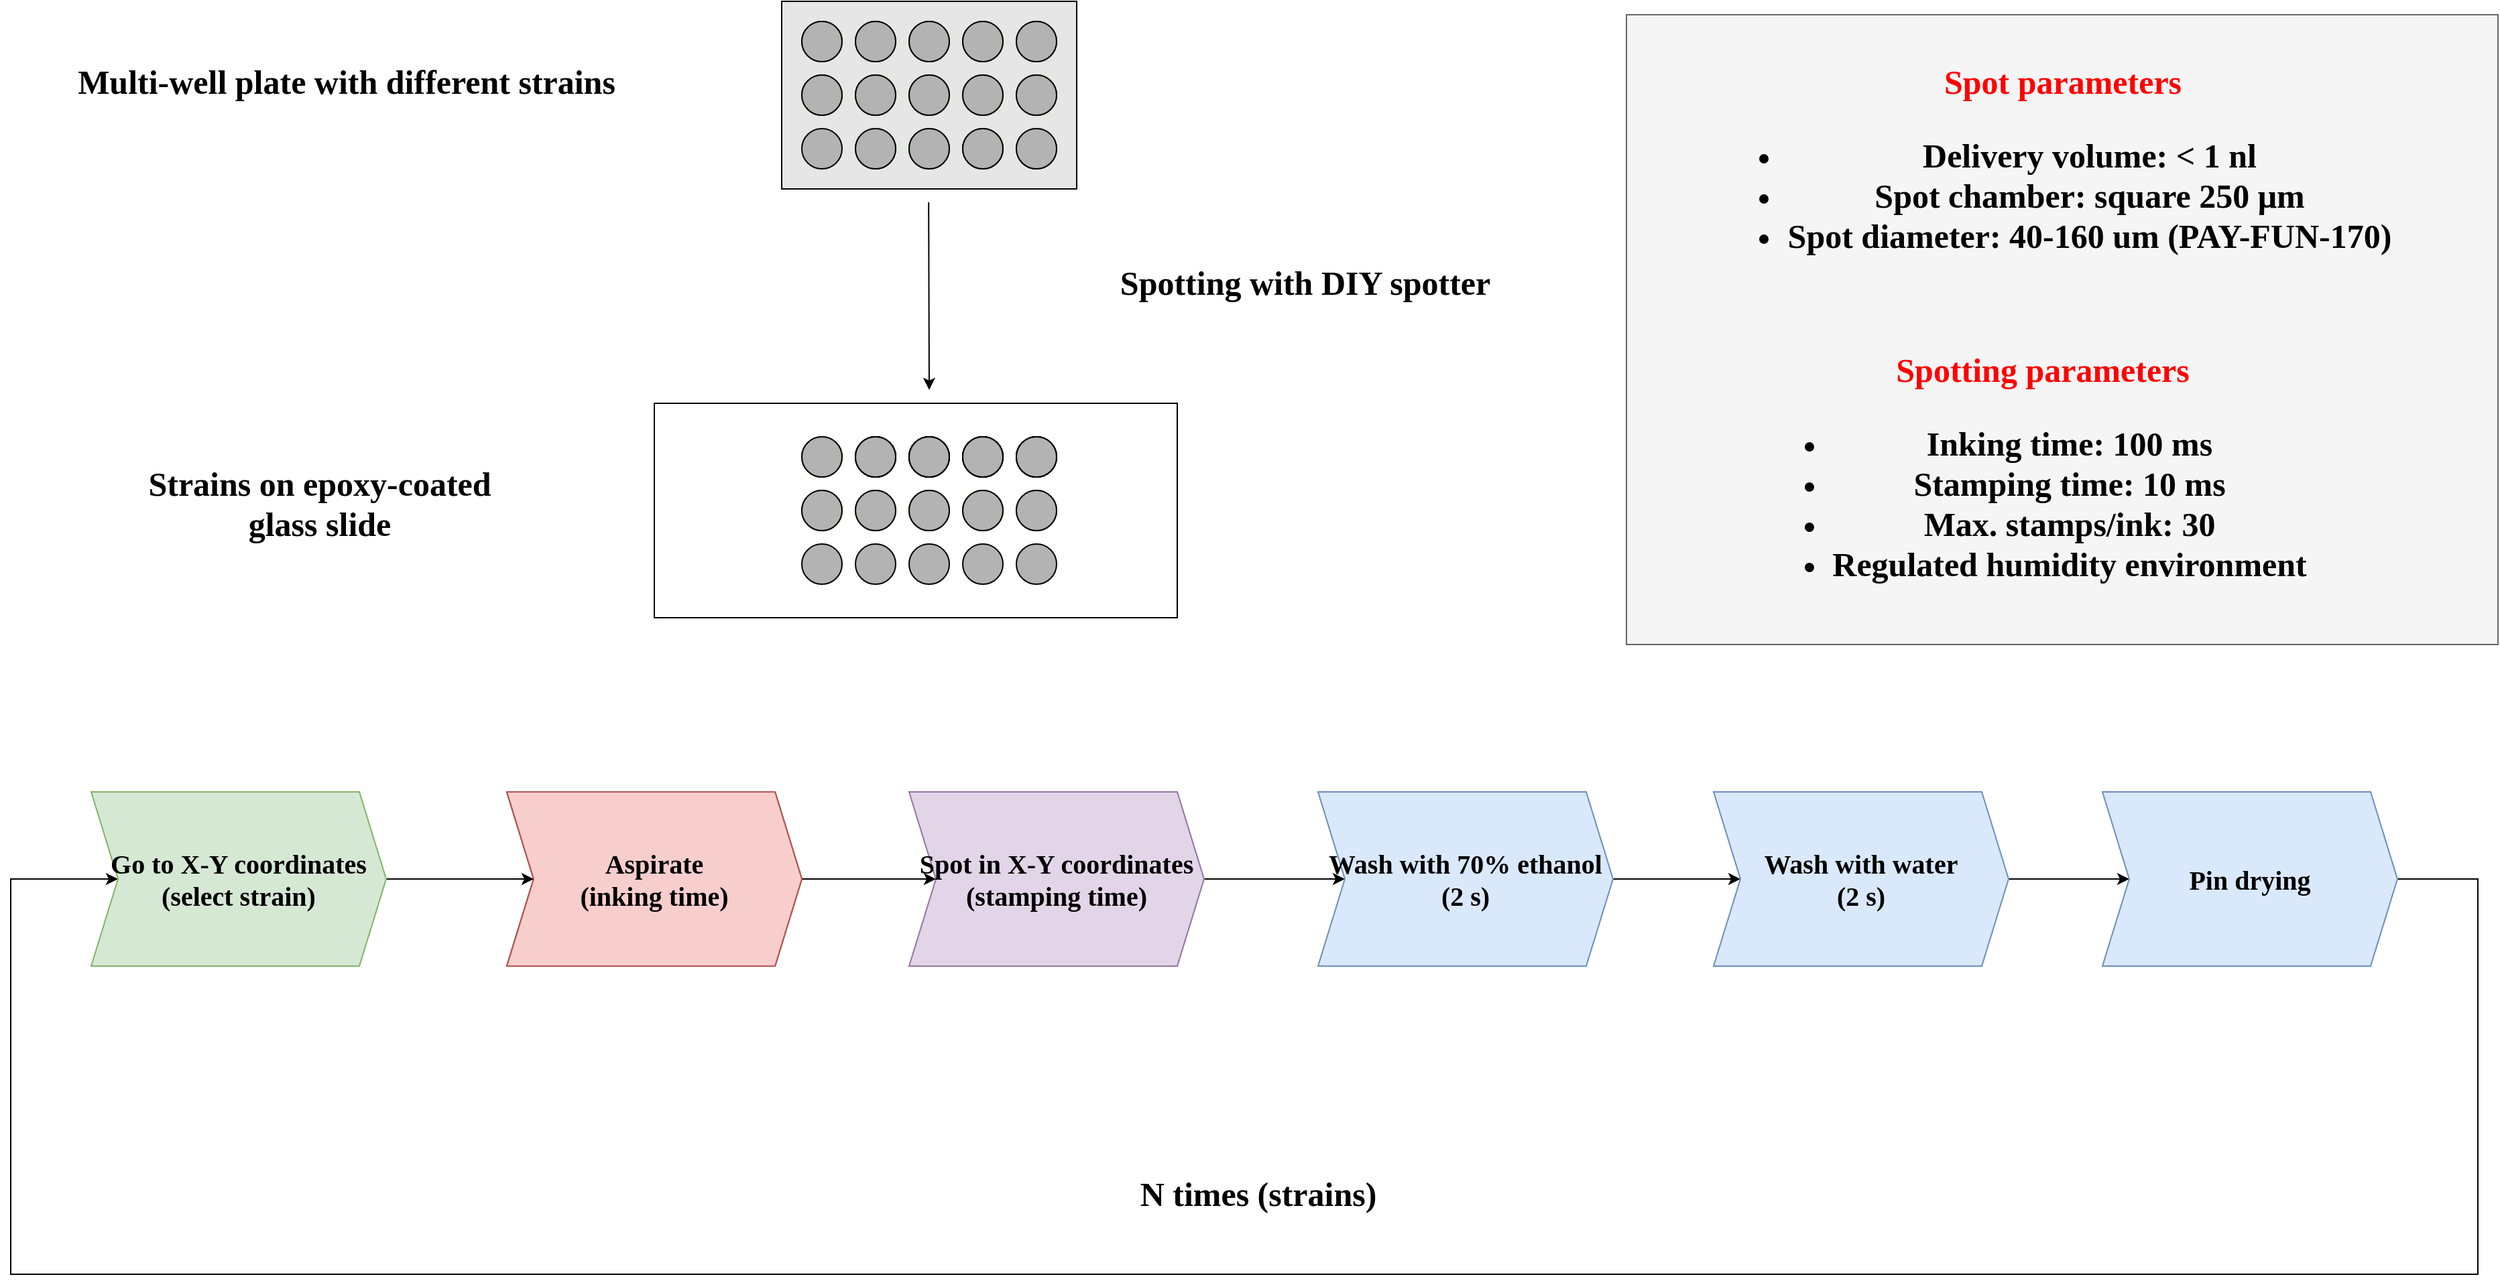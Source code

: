 <mxfile version="13.8.8" type="gitlab"><diagram id="Ak9SwQoeQbwET0n0POH2" name="Page-1"><mxGraphModel dx="2808" dy="2380" grid="1" gridSize="10" guides="1" tooltips="1" connect="1" arrows="1" fold="1" page="1" pageScale="1" pageWidth="1654" pageHeight="1169" math="0" shadow="0"><root><mxCell id="0"/><mxCell id="1" parent="0"/><mxCell id="CP1GviybzgZUCB9QPQ0M-110" value="" style="rounded=0;whiteSpace=wrap;html=1;fillColor=#f5f5f5;strokeColor=#666666;fontColor=#333333;" vertex="1" parent="1"><mxGeometry x="1835" y="720" width="650" height="470" as="geometry"/></mxCell><mxCell id="CP1GviybzgZUCB9QPQ0M-1" value="" style="rounded=0;whiteSpace=wrap;html=1;strokeColor=#000000;fillColor=#FFFFFF;fontFamily=Georgia;fontSize=25;" vertex="1" parent="1"><mxGeometry x="1110" y="1010" width="390" height="160" as="geometry"/></mxCell><mxCell id="CP1GviybzgZUCB9QPQ0M-2" value="" style="rounded=0;whiteSpace=wrap;html=1;fillColor=#E6E6E6;fontFamily=Georgia;fontSize=25;" vertex="1" parent="1"><mxGeometry x="1205" y="710" width="220" height="140" as="geometry"/></mxCell><mxCell id="CP1GviybzgZUCB9QPQ0M-3" value="" style="ellipse;whiteSpace=wrap;html=1;aspect=fixed;strokeColor=#2D7600;fontColor=#ffffff;fillColor=#60A917;fontFamily=Georgia;fontSize=25;" vertex="1" parent="1"><mxGeometry x="1220" y="725" width="30" height="30" as="geometry"/></mxCell><mxCell id="CP1GviybzgZUCB9QPQ0M-4" value="" style="ellipse;whiteSpace=wrap;html=1;aspect=fixed;fontColor=#ffffff;fillColor=#B3B3B3;fontFamily=Georgia;fontSize=25;" vertex="1" parent="1"><mxGeometry x="1220" y="805" width="30" height="30" as="geometry"/></mxCell><mxCell id="CP1GviybzgZUCB9QPQ0M-5" value="" style="ellipse;whiteSpace=wrap;html=1;aspect=fixed;strokeColor=#2D7600;fontColor=#ffffff;fillColor=#549414;fontFamily=Georgia;fontSize=25;" vertex="1" parent="1"><mxGeometry x="1220" y="765" width="30" height="30" as="geometry"/></mxCell><mxCell id="CP1GviybzgZUCB9QPQ0M-6" value="" style="ellipse;whiteSpace=wrap;html=1;aspect=fixed;strokeColor=#2D7600;fontColor=#ffffff;fillColor=#274509;fontFamily=Georgia;fontSize=25;" vertex="1" parent="1"><mxGeometry x="1260" y="725" width="30" height="30" as="geometry"/></mxCell><mxCell id="CP1GviybzgZUCB9QPQ0M-7" value="" style="ellipse;whiteSpace=wrap;html=1;aspect=fixed;fillColor=#60a917;strokeColor=#2D7600;fontColor=#ffffff;fontFamily=Georgia;fontSize=25;" vertex="1" parent="1"><mxGeometry x="1260" y="765" width="30" height="30" as="geometry"/></mxCell><mxCell id="CP1GviybzgZUCB9QPQ0M-8" value="" style="ellipse;whiteSpace=wrap;html=1;aspect=fixed;fillColor=#60a917;strokeColor=#2D7600;fontColor=#ffffff;fontFamily=Georgia;fontSize=25;" vertex="1" parent="1"><mxGeometry x="1300" y="725" width="30" height="30" as="geometry"/></mxCell><mxCell id="CP1GviybzgZUCB9QPQ0M-9" value="" style="ellipse;whiteSpace=wrap;html=1;aspect=fixed;strokeColor=#2D7600;fontColor=#ffffff;fillColor=#76CF1C;fontFamily=Georgia;fontSize=25;" vertex="1" parent="1"><mxGeometry x="1300" y="765" width="30" height="30" as="geometry"/></mxCell><mxCell id="CP1GviybzgZUCB9QPQ0M-10" value="" style="ellipse;whiteSpace=wrap;html=1;aspect=fixed;strokeColor=#2D7600;fontColor=#ffffff;fillColor=#81E31F;fontFamily=Georgia;fontSize=25;" vertex="1" parent="1"><mxGeometry x="1380" y="725" width="30" height="30" as="geometry"/></mxCell><mxCell id="CP1GviybzgZUCB9QPQ0M-11" value="" style="ellipse;whiteSpace=wrap;html=1;aspect=fixed;strokeColor=#2D7600;fontColor=#ffffff;fillColor=#1C3807;fontFamily=Georgia;fontSize=25;" vertex="1" parent="1"><mxGeometry x="1340" y="765" width="30" height="30" as="geometry"/></mxCell><mxCell id="CP1GviybzgZUCB9QPQ0M-12" value="" style="ellipse;whiteSpace=wrap;html=1;aspect=fixed;strokeColor=#2D7600;fontColor=#ffffff;fillColor=#3B690E;fontFamily=Georgia;fontSize=25;" vertex="1" parent="1"><mxGeometry x="1260" y="805" width="30" height="30" as="geometry"/></mxCell><mxCell id="CP1GviybzgZUCB9QPQ0M-13" value="" style="ellipse;whiteSpace=wrap;html=1;aspect=fixed;strokeColor=#2D7600;fontColor=#ffffff;fillColor=#60A818;fontFamily=Georgia;fontSize=25;" vertex="1" parent="1"><mxGeometry x="1300" y="805" width="30" height="30" as="geometry"/></mxCell><mxCell id="CP1GviybzgZUCB9QPQ0M-14" value="" style="ellipse;whiteSpace=wrap;html=1;aspect=fixed;fillColor=#60a917;strokeColor=#2D7600;fontColor=#ffffff;fontFamily=Georgia;fontSize=25;" vertex="1" parent="1"><mxGeometry x="1340" y="805" width="30" height="30" as="geometry"/></mxCell><mxCell id="CP1GviybzgZUCB9QPQ0M-15" value="" style="ellipse;whiteSpace=wrap;html=1;aspect=fixed;strokeColor=#2D7600;fontColor=#ffffff;fillColor=#40700F;fontFamily=Georgia;fontSize=25;" vertex="1" parent="1"><mxGeometry x="1340" y="805" width="30" height="30" as="geometry"/></mxCell><mxCell id="CP1GviybzgZUCB9QPQ0M-16" value="" style="ellipse;whiteSpace=wrap;html=1;aspect=fixed;fillColor=#60a917;strokeColor=#2D7600;fontColor=#ffffff;fontFamily=Georgia;fontSize=25;" vertex="1" parent="1"><mxGeometry x="1380" y="805" width="30" height="30" as="geometry"/></mxCell><mxCell id="CP1GviybzgZUCB9QPQ0M-17" value="" style="ellipse;whiteSpace=wrap;html=1;aspect=fixed;strokeColor=#2D7600;fontColor=#ffffff;fillColor=#447810;fontFamily=Georgia;fontSize=25;" vertex="1" parent="1"><mxGeometry x="1380" y="765" width="30" height="30" as="geometry"/></mxCell><mxCell id="CP1GviybzgZUCB9QPQ0M-18" value="" style="ellipse;whiteSpace=wrap;html=1;aspect=fixed;strokeColor=#2D7600;fontColor=#ffffff;fillColor=#417310;fontFamily=Georgia;fontSize=25;" vertex="1" parent="1"><mxGeometry x="1340" y="725" width="30" height="30" as="geometry"/></mxCell><mxCell id="CP1GviybzgZUCB9QPQ0M-19" value="" style="ellipse;whiteSpace=wrap;html=1;aspect=fixed;fontColor=#ffffff;fillColor=#B3B3B3;fontFamily=Georgia;fontSize=25;" vertex="1" parent="1"><mxGeometry x="1300" y="725" width="30" height="30" as="geometry"/></mxCell><mxCell id="CP1GviybzgZUCB9QPQ0M-20" value="" style="ellipse;whiteSpace=wrap;html=1;aspect=fixed;fontColor=#ffffff;fillColor=#B3B3B3;fontFamily=Georgia;fontSize=25;" vertex="1" parent="1"><mxGeometry x="1260" y="725" width="30" height="30" as="geometry"/></mxCell><mxCell id="CP1GviybzgZUCB9QPQ0M-21" value="" style="ellipse;whiteSpace=wrap;html=1;aspect=fixed;fontColor=#ffffff;fillColor=#B3B3B3;fontFamily=Georgia;fontSize=25;" vertex="1" parent="1"><mxGeometry x="1220" y="725" width="30" height="30" as="geometry"/></mxCell><mxCell id="CP1GviybzgZUCB9QPQ0M-22" value="" style="ellipse;whiteSpace=wrap;html=1;aspect=fixed;fontColor=#ffffff;fillColor=#B3B3B3;fontFamily=Georgia;fontSize=25;" vertex="1" parent="1"><mxGeometry x="1220" y="765" width="30" height="30" as="geometry"/></mxCell><mxCell id="CP1GviybzgZUCB9QPQ0M-23" value="" style="ellipse;whiteSpace=wrap;html=1;aspect=fixed;fontColor=#ffffff;fillColor=#B3B3B3;fontFamily=Georgia;fontSize=25;" vertex="1" parent="1"><mxGeometry x="1260" y="765" width="30" height="30" as="geometry"/></mxCell><mxCell id="CP1GviybzgZUCB9QPQ0M-24" value="" style="ellipse;whiteSpace=wrap;html=1;aspect=fixed;fontColor=#ffffff;fillColor=#B3B3B3;fontFamily=Georgia;fontSize=25;" vertex="1" parent="1"><mxGeometry x="1300" y="765" width="30" height="30" as="geometry"/></mxCell><mxCell id="CP1GviybzgZUCB9QPQ0M-25" value="" style="ellipse;whiteSpace=wrap;html=1;aspect=fixed;fontColor=#ffffff;fillColor=#B3B3B3;fontFamily=Georgia;fontSize=25;" vertex="1" parent="1"><mxGeometry x="1340" y="765" width="30" height="30" as="geometry"/></mxCell><mxCell id="CP1GviybzgZUCB9QPQ0M-26" value="" style="ellipse;whiteSpace=wrap;html=1;aspect=fixed;fontColor=#ffffff;fillColor=#B3B3B3;fontFamily=Georgia;fontSize=25;" vertex="1" parent="1"><mxGeometry x="1380" y="765" width="30" height="30" as="geometry"/></mxCell><mxCell id="CP1GviybzgZUCB9QPQ0M-27" value="" style="ellipse;whiteSpace=wrap;html=1;aspect=fixed;fontColor=#ffffff;fillColor=#B3B3B3;fontFamily=Georgia;fontSize=25;" vertex="1" parent="1"><mxGeometry x="1380" y="805" width="30" height="30" as="geometry"/></mxCell><mxCell id="CP1GviybzgZUCB9QPQ0M-28" value="" style="ellipse;whiteSpace=wrap;html=1;aspect=fixed;fontColor=#ffffff;fillColor=#B3B3B3;fontFamily=Georgia;fontSize=25;" vertex="1" parent="1"><mxGeometry x="1340" y="805" width="30" height="30" as="geometry"/></mxCell><mxCell id="CP1GviybzgZUCB9QPQ0M-29" value="" style="ellipse;whiteSpace=wrap;html=1;aspect=fixed;fontColor=#ffffff;fillColor=#B3B3B3;fontFamily=Georgia;fontSize=25;" vertex="1" parent="1"><mxGeometry x="1300" y="805" width="30" height="30" as="geometry"/></mxCell><mxCell id="CP1GviybzgZUCB9QPQ0M-30" value="" style="ellipse;whiteSpace=wrap;html=1;aspect=fixed;fontColor=#ffffff;fillColor=#B3B3B3;fontFamily=Georgia;fontSize=25;" vertex="1" parent="1"><mxGeometry x="1260" y="805" width="30" height="30" as="geometry"/></mxCell><mxCell id="CP1GviybzgZUCB9QPQ0M-31" value="" style="ellipse;whiteSpace=wrap;html=1;aspect=fixed;strokeColor=#2D7600;fontColor=#ffffff;fillColor=#60A917;fontFamily=Georgia;fontSize=25;" vertex="1" parent="1"><mxGeometry x="1220" y="1035" width="30" height="30" as="geometry"/></mxCell><mxCell id="CP1GviybzgZUCB9QPQ0M-32" value="" style="ellipse;whiteSpace=wrap;html=1;aspect=fixed;strokeColor=#2D7600;fontColor=#ffffff;fillColor=#549414;fontFamily=Georgia;fontSize=25;" vertex="1" parent="1"><mxGeometry x="1220" y="1075" width="30" height="30" as="geometry"/></mxCell><mxCell id="CP1GviybzgZUCB9QPQ0M-33" value="" style="ellipse;whiteSpace=wrap;html=1;aspect=fixed;strokeColor=#2D7600;fontColor=#ffffff;fillColor=#274509;fontFamily=Georgia;fontSize=25;" vertex="1" parent="1"><mxGeometry x="1260" y="1035" width="30" height="30" as="geometry"/></mxCell><mxCell id="CP1GviybzgZUCB9QPQ0M-34" value="" style="ellipse;whiteSpace=wrap;html=1;aspect=fixed;fillColor=#60a917;strokeColor=#2D7600;fontColor=#ffffff;fontFamily=Georgia;fontSize=25;" vertex="1" parent="1"><mxGeometry x="1300" y="1035" width="30" height="30" as="geometry"/></mxCell><mxCell id="CP1GviybzgZUCB9QPQ0M-35" value="" style="ellipse;whiteSpace=wrap;html=1;aspect=fixed;strokeColor=#2D7600;fontColor=#ffffff;fillColor=#81E31F;fontFamily=Georgia;fontSize=25;" vertex="1" parent="1"><mxGeometry x="1380" y="1035" width="30" height="30" as="geometry"/></mxCell><mxCell id="CP1GviybzgZUCB9QPQ0M-36" value="" style="ellipse;whiteSpace=wrap;html=1;aspect=fixed;strokeColor=#2D7600;fontColor=#ffffff;fillColor=#417310;fontFamily=Georgia;fontSize=25;" vertex="1" parent="1"><mxGeometry x="1340" y="1035" width="30" height="30" as="geometry"/></mxCell><mxCell id="CP1GviybzgZUCB9QPQ0M-37" value="" style="ellipse;whiteSpace=wrap;html=1;aspect=fixed;fontColor=#ffffff;fillColor=#B3B3B3;fontFamily=Georgia;fontSize=25;" vertex="1" parent="1"><mxGeometry x="1380" y="1035" width="30" height="30" as="geometry"/></mxCell><mxCell id="CP1GviybzgZUCB9QPQ0M-38" value="" style="ellipse;whiteSpace=wrap;html=1;aspect=fixed;fontColor=#ffffff;fillColor=#B3B3B3;fontFamily=Georgia;fontSize=25;" vertex="1" parent="1"><mxGeometry x="1340" y="1035" width="30" height="30" as="geometry"/></mxCell><mxCell id="CP1GviybzgZUCB9QPQ0M-39" value="" style="ellipse;whiteSpace=wrap;html=1;aspect=fixed;fontColor=#ffffff;fillColor=#B3B3B3;fontFamily=Georgia;fontSize=25;" vertex="1" parent="1"><mxGeometry x="1300" y="1035" width="30" height="30" as="geometry"/></mxCell><mxCell id="CP1GviybzgZUCB9QPQ0M-40" value="" style="ellipse;whiteSpace=wrap;html=1;aspect=fixed;fontColor=#ffffff;fillColor=#B3B3B3;fontFamily=Georgia;fontSize=25;" vertex="1" parent="1"><mxGeometry x="1260" y="1035" width="30" height="30" as="geometry"/></mxCell><mxCell id="CP1GviybzgZUCB9QPQ0M-42" value="" style="ellipse;whiteSpace=wrap;html=1;aspect=fixed;fontColor=#ffffff;fillColor=#B3B3B3;fontFamily=Georgia;fontSize=25;" vertex="1" parent="1"><mxGeometry x="1220" y="1035" width="30" height="30" as="geometry"/></mxCell><mxCell id="CP1GviybzgZUCB9QPQ0M-43" value="" style="ellipse;whiteSpace=wrap;html=1;aspect=fixed;fontColor=#ffffff;fillColor=#B3B3B3;fontFamily=Georgia;fontSize=25;" vertex="1" parent="1"><mxGeometry x="1260" y="1035" width="30" height="30" as="geometry"/></mxCell><mxCell id="CP1GviybzgZUCB9QPQ0M-44" value="" style="ellipse;whiteSpace=wrap;html=1;aspect=fixed;fontColor=#ffffff;fillColor=#B3B3B3;fontFamily=Georgia;fontSize=25;" vertex="1" parent="1"><mxGeometry x="1300" y="1035" width="30" height="30" as="geometry"/></mxCell><mxCell id="CP1GviybzgZUCB9QPQ0M-45" value="" style="ellipse;whiteSpace=wrap;html=1;aspect=fixed;fontColor=#ffffff;fillColor=#B3B3B3;fontFamily=Georgia;fontSize=25;" vertex="1" parent="1"><mxGeometry x="1340" y="1035" width="30" height="30" as="geometry"/></mxCell><mxCell id="CP1GviybzgZUCB9QPQ0M-46" value="" style="ellipse;whiteSpace=wrap;html=1;aspect=fixed;fontColor=#ffffff;fillColor=#B3B3B3;fontFamily=Georgia;fontSize=25;" vertex="1" parent="1"><mxGeometry x="1380" y="1035" width="30" height="30" as="geometry"/></mxCell><mxCell id="CP1GviybzgZUCB9QPQ0M-47" value="" style="ellipse;whiteSpace=wrap;html=1;aspect=fixed;fontColor=#ffffff;fillColor=#B3B3B3;fontFamily=Georgia;fontSize=25;" vertex="1" parent="1"><mxGeometry x="1260" y="1035" width="30" height="30" as="geometry"/></mxCell><mxCell id="CP1GviybzgZUCB9QPQ0M-48" value="" style="ellipse;whiteSpace=wrap;html=1;aspect=fixed;fontColor=#ffffff;fillColor=#B3B3B3;fontFamily=Georgia;fontSize=25;" vertex="1" parent="1"><mxGeometry x="1300" y="1035" width="30" height="30" as="geometry"/></mxCell><mxCell id="CP1GviybzgZUCB9QPQ0M-49" value="" style="ellipse;whiteSpace=wrap;html=1;aspect=fixed;fontColor=#ffffff;fillColor=#B3B3B3;fontFamily=Georgia;fontSize=25;" vertex="1" parent="1"><mxGeometry x="1340" y="1035" width="30" height="30" as="geometry"/></mxCell><mxCell id="CP1GviybzgZUCB9QPQ0M-50" value="" style="ellipse;whiteSpace=wrap;html=1;aspect=fixed;fontColor=#ffffff;fillColor=#B3B3B3;fontFamily=Georgia;fontSize=25;" vertex="1" parent="1"><mxGeometry x="1380" y="1035" width="30" height="30" as="geometry"/></mxCell><mxCell id="CP1GviybzgZUCB9QPQ0M-52" value="" style="ellipse;whiteSpace=wrap;html=1;aspect=fixed;fontColor=#ffffff;fillColor=#B3B3B3;fontFamily=Georgia;fontSize=25;" vertex="1" parent="1"><mxGeometry x="1260" y="1035" width="30" height="30" as="geometry"/></mxCell><mxCell id="CP1GviybzgZUCB9QPQ0M-54" value="" style="ellipse;whiteSpace=wrap;html=1;aspect=fixed;fontColor=#ffffff;fillColor=#B3B3B3;fontFamily=Georgia;fontSize=25;" vertex="1" parent="1"><mxGeometry x="1300" y="1035" width="30" height="30" as="geometry"/></mxCell><mxCell id="CP1GviybzgZUCB9QPQ0M-56" value="" style="ellipse;whiteSpace=wrap;html=1;aspect=fixed;fontColor=#ffffff;fillColor=#B3B3B3;fontFamily=Georgia;fontSize=25;" vertex="1" parent="1"><mxGeometry x="1340" y="1035" width="30" height="30" as="geometry"/></mxCell><mxCell id="CP1GviybzgZUCB9QPQ0M-58" value="" style="ellipse;whiteSpace=wrap;html=1;aspect=fixed;fontColor=#ffffff;fillColor=#B3B3B3;fontFamily=Georgia;fontSize=25;" vertex="1" parent="1"><mxGeometry x="1380" y="1035" width="30" height="30" as="geometry"/></mxCell><mxCell id="CP1GviybzgZUCB9QPQ0M-60" value="" style="ellipse;whiteSpace=wrap;html=1;aspect=fixed;fontColor=#ffffff;fillColor=#B3B3B3;fontFamily=Georgia;fontSize=25;" vertex="1" parent="1"><mxGeometry x="1220" y="1075" width="30" height="30" as="geometry"/></mxCell><mxCell id="CP1GviybzgZUCB9QPQ0M-62" value="" style="ellipse;whiteSpace=wrap;html=1;aspect=fixed;fontColor=#ffffff;fillColor=#B3B3B3;fontFamily=Georgia;fontSize=25;" vertex="1" parent="1"><mxGeometry x="1220" y="1115" width="30" height="30" as="geometry"/></mxCell><mxCell id="CP1GviybzgZUCB9QPQ0M-63" value="" style="ellipse;whiteSpace=wrap;html=1;aspect=fixed;strokeColor=#2D7600;fontColor=#ffffff;fillColor=#549414;fontFamily=Georgia;fontSize=25;" vertex="1" parent="1"><mxGeometry x="1260" y="1075" width="30" height="30" as="geometry"/></mxCell><mxCell id="CP1GviybzgZUCB9QPQ0M-65" value="" style="ellipse;whiteSpace=wrap;html=1;aspect=fixed;fontColor=#ffffff;fillColor=#B3B3B3;fontFamily=Georgia;fontSize=25;" vertex="1" parent="1"><mxGeometry x="1260" y="1075" width="30" height="30" as="geometry"/></mxCell><mxCell id="CP1GviybzgZUCB9QPQ0M-67" value="" style="ellipse;whiteSpace=wrap;html=1;aspect=fixed;fontColor=#ffffff;fillColor=#B3B3B3;fontFamily=Georgia;fontSize=25;" vertex="1" parent="1"><mxGeometry x="1260" y="1115" width="30" height="30" as="geometry"/></mxCell><mxCell id="CP1GviybzgZUCB9QPQ0M-68" value="" style="ellipse;whiteSpace=wrap;html=1;aspect=fixed;strokeColor=#2D7600;fontColor=#ffffff;fillColor=#549414;fontFamily=Georgia;fontSize=25;" vertex="1" parent="1"><mxGeometry x="1300" y="1075" width="30" height="30" as="geometry"/></mxCell><mxCell id="CP1GviybzgZUCB9QPQ0M-70" value="" style="ellipse;whiteSpace=wrap;html=1;aspect=fixed;fontColor=#ffffff;fillColor=#B3B3B3;fontFamily=Georgia;fontSize=25;" vertex="1" parent="1"><mxGeometry x="1300" y="1075" width="30" height="30" as="geometry"/></mxCell><mxCell id="CP1GviybzgZUCB9QPQ0M-72" value="" style="ellipse;whiteSpace=wrap;html=1;aspect=fixed;fontColor=#ffffff;fillColor=#B3B3B3;fontFamily=Georgia;fontSize=25;" vertex="1" parent="1"><mxGeometry x="1300" y="1115" width="30" height="30" as="geometry"/></mxCell><mxCell id="CP1GviybzgZUCB9QPQ0M-73" value="" style="ellipse;whiteSpace=wrap;html=1;aspect=fixed;strokeColor=#2D7600;fontColor=#ffffff;fillColor=#549414;fontFamily=Georgia;fontSize=25;" vertex="1" parent="1"><mxGeometry x="1340" y="1075" width="30" height="30" as="geometry"/></mxCell><mxCell id="CP1GviybzgZUCB9QPQ0M-75" value="" style="ellipse;whiteSpace=wrap;html=1;aspect=fixed;fontColor=#ffffff;fillColor=#B3B3B3;fontFamily=Georgia;fontSize=25;" vertex="1" parent="1"><mxGeometry x="1340" y="1075" width="30" height="30" as="geometry"/></mxCell><mxCell id="CP1GviybzgZUCB9QPQ0M-77" value="" style="ellipse;whiteSpace=wrap;html=1;aspect=fixed;fontColor=#ffffff;fillColor=#B3B3B3;fontFamily=Georgia;fontSize=25;" vertex="1" parent="1"><mxGeometry x="1340" y="1115" width="30" height="30" as="geometry"/></mxCell><mxCell id="CP1GviybzgZUCB9QPQ0M-78" value="" style="ellipse;whiteSpace=wrap;html=1;aspect=fixed;strokeColor=#2D7600;fontColor=#ffffff;fillColor=#549414;fontFamily=Georgia;fontSize=25;" vertex="1" parent="1"><mxGeometry x="1380" y="1075" width="30" height="30" as="geometry"/></mxCell><mxCell id="CP1GviybzgZUCB9QPQ0M-80" value="" style="ellipse;whiteSpace=wrap;html=1;aspect=fixed;fontColor=#ffffff;fillColor=#B3B3B3;fontFamily=Georgia;fontSize=25;" vertex="1" parent="1"><mxGeometry x="1380" y="1075" width="30" height="30" as="geometry"/></mxCell><mxCell id="CP1GviybzgZUCB9QPQ0M-82" value="" style="ellipse;whiteSpace=wrap;html=1;aspect=fixed;fontColor=#ffffff;fillColor=#B3B3B3;fontFamily=Georgia;fontSize=25;" vertex="1" parent="1"><mxGeometry x="1380" y="1115" width="30" height="30" as="geometry"/></mxCell><mxCell id="CP1GviybzgZUCB9QPQ0M-83" value="" style="endArrow=classic;html=1;strokeWidth=1;fontFamily=Georgia;fontSize=25;" edge="1" parent="1"><mxGeometry width="50" height="50" relative="1" as="geometry"><mxPoint x="1314.58" y="860" as="sourcePoint"/><mxPoint x="1315" y="1000" as="targetPoint"/></mxGeometry></mxCell><mxCell id="CP1GviybzgZUCB9QPQ0M-84" value="&lt;font style=&quot;font-size: 25px&quot;&gt;&lt;b style=&quot;font-size: 25px&quot;&gt;&lt;font style=&quot;font-size: 25px&quot;&gt;Spotting with DIY spotter&lt;br&gt;&lt;/font&gt;&lt;/b&gt;&lt;/font&gt;" style="text;html=1;align=center;verticalAlign=middle;resizable=0;points=[];autosize=1;fontFamily=Georgia;fontSize=25;" vertex="1" parent="1"><mxGeometry x="1425" y="900" width="340" height="40" as="geometry"/></mxCell><mxCell id="CP1GviybzgZUCB9QPQ0M-86" value="" style="ellipse;whiteSpace=wrap;html=1;aspect=fixed;fontColor=#ffffff;fillColor=#B3B3B3;fontFamily=Georgia;fontSize=25;" vertex="1" parent="1"><mxGeometry x="1380" y="725" width="30" height="30" as="geometry"/></mxCell><mxCell id="CP1GviybzgZUCB9QPQ0M-87" value="" style="ellipse;whiteSpace=wrap;html=1;aspect=fixed;fontColor=#ffffff;fillColor=#B3B3B3;fontFamily=Georgia;fontSize=25;" vertex="1" parent="1"><mxGeometry x="1340" y="725" width="30" height="30" as="geometry"/></mxCell><mxCell id="CP1GviybzgZUCB9QPQ0M-89" value="&lt;font style=&quot;font-size: 25px&quot;&gt;&lt;b style=&quot;font-size: 25px&quot;&gt;&lt;font style=&quot;font-size: 25px&quot;&gt;Multi-well plate with different strains&lt;br&gt;&lt;/font&gt;&lt;/b&gt;&lt;/font&gt;" style="text;html=1;align=center;verticalAlign=middle;resizable=0;points=[];autosize=1;fontFamily=Georgia;fontSize=25;" vertex="1" parent="1"><mxGeometry x="630" y="750" width="500" height="40" as="geometry"/></mxCell><mxCell id="CP1GviybzgZUCB9QPQ0M-91" value="&lt;font style=&quot;font-size: 25px&quot;&gt;&lt;b style=&quot;font-size: 25px&quot;&gt;&lt;font style=&quot;font-size: 25px&quot;&gt;Strains on epoxy-coated&lt;br&gt;glass slide&lt;br&gt;&lt;/font&gt;&lt;/b&gt;&lt;/font&gt;" style="text;html=1;align=center;verticalAlign=middle;resizable=0;points=[];autosize=1;fontFamily=Georgia;fontSize=25;" vertex="1" parent="1"><mxGeometry x="700" y="1050" width="320" height="70" as="geometry"/></mxCell><mxCell id="CP1GviybzgZUCB9QPQ0M-92" value="&lt;font style=&quot;font-size: 25px&quot;&gt;&lt;b style=&quot;font-size: 25px&quot;&gt;&lt;font style=&quot;font-size: 25px&quot;&gt;&lt;font color=&quot;#FF0000&quot;&gt;Spotting parameters&lt;/font&gt;&lt;br&gt;&lt;/font&gt;&lt;/b&gt;&lt;/font&gt;&lt;ul&gt;&lt;li&gt;&lt;font style=&quot;font-size: 25px&quot;&gt;&lt;b style=&quot;font-size: 25px&quot;&gt;&lt;font style=&quot;font-size: 25px&quot;&gt;Inking time: 100 ms&lt;/font&gt;&lt;/b&gt;&lt;/font&gt;&lt;/li&gt;&lt;li&gt;&lt;font style=&quot;font-size: 25px&quot;&gt;&lt;b style=&quot;font-size: 25px&quot;&gt;&lt;font style=&quot;font-size: 25px&quot;&gt;Stamping time: 10 ms&lt;/font&gt;&lt;/b&gt;&lt;/font&gt;&lt;/li&gt;&lt;li&gt;&lt;font style=&quot;font-size: 25px&quot;&gt;&lt;b style=&quot;font-size: 25px&quot;&gt;&lt;font style=&quot;font-size: 25px&quot;&gt;Max. stamps/ink: 30&lt;/font&gt;&lt;/b&gt;&lt;/font&gt;&lt;/li&gt;&lt;li&gt;&lt;font style=&quot;font-size: 25px&quot;&gt;&lt;b style=&quot;font-size: 25px&quot;&gt;&lt;font style=&quot;font-size: 25px&quot;&gt;Regulated humidity environment&lt;br&gt;&lt;/font&gt;&lt;/b&gt;&lt;/font&gt;&lt;/li&gt;&lt;/ul&gt;" style="text;html=1;align=center;verticalAlign=middle;resizable=0;points=[];autosize=1;fontFamily=Georgia;fontSize=25;" vertex="1" parent="1"><mxGeometry x="1905" y="965" width="480" height="210" as="geometry"/></mxCell><mxCell id="CP1GviybzgZUCB9QPQ0M-93" value="&lt;b&gt;&lt;font style=&quot;font-size: 20px&quot; face=&quot;Georgia&quot;&gt;Aspirate&lt;/font&gt;&lt;/b&gt;" style="shape=step;perimeter=stepPerimeter;whiteSpace=wrap;html=1;fixedSize=1;" vertex="1" parent="1"><mxGeometry x="1000" y="1300" width="220" height="130" as="geometry"/></mxCell><mxCell id="CP1GviybzgZUCB9QPQ0M-104" value="" style="edgeStyle=orthogonalEdgeStyle;rounded=0;orthogonalLoop=1;jettySize=auto;html=1;" edge="1" parent="1" source="CP1GviybzgZUCB9QPQ0M-96" target="CP1GviybzgZUCB9QPQ0M-97"><mxGeometry relative="1" as="geometry"/></mxCell><mxCell id="CP1GviybzgZUCB9QPQ0M-96" value="&lt;b&gt;&lt;font style=&quot;font-size: 20px&quot; face=&quot;Georgia&quot;&gt;Aspirate&lt;br&gt;(inking time)&lt;br&gt;&lt;/font&gt;&lt;/b&gt;" style="shape=step;perimeter=stepPerimeter;whiteSpace=wrap;html=1;fixedSize=1;fillColor=#f8cecc;strokeColor=#b85450;" vertex="1" parent="1"><mxGeometry x="1000" y="1300" width="220" height="130" as="geometry"/></mxCell><mxCell id="CP1GviybzgZUCB9QPQ0M-105" value="" style="edgeStyle=orthogonalEdgeStyle;rounded=0;orthogonalLoop=1;jettySize=auto;html=1;" edge="1" parent="1" source="CP1GviybzgZUCB9QPQ0M-97" target="CP1GviybzgZUCB9QPQ0M-98"><mxGeometry relative="1" as="geometry"/></mxCell><mxCell id="CP1GviybzgZUCB9QPQ0M-97" value="&lt;b&gt;&lt;font style=&quot;font-size: 20px&quot; face=&quot;Georgia&quot;&gt;Spot in X-Y coordinates&lt;br&gt;(stamping time)&lt;br&gt;&lt;/font&gt;&lt;/b&gt;" style="shape=step;perimeter=stepPerimeter;whiteSpace=wrap;html=1;fixedSize=1;fillColor=#e1d5e7;strokeColor=#9673a6;" vertex="1" parent="1"><mxGeometry x="1300" y="1300" width="220" height="130" as="geometry"/></mxCell><mxCell id="CP1GviybzgZUCB9QPQ0M-106" value="" style="edgeStyle=orthogonalEdgeStyle;rounded=0;orthogonalLoop=1;jettySize=auto;html=1;" edge="1" parent="1" source="CP1GviybzgZUCB9QPQ0M-98" target="CP1GviybzgZUCB9QPQ0M-99"><mxGeometry relative="1" as="geometry"/></mxCell><mxCell id="CP1GviybzgZUCB9QPQ0M-98" value="&lt;b&gt;&lt;font style=&quot;font-size: 20px&quot; face=&quot;Georgia&quot;&gt;Wash with 70% ethanol&lt;br&gt;(2 s)&lt;br&gt;&lt;/font&gt;&lt;/b&gt;" style="shape=step;perimeter=stepPerimeter;whiteSpace=wrap;html=1;fixedSize=1;fillColor=#dae8fc;strokeColor=#6c8ebf;" vertex="1" parent="1"><mxGeometry x="1605" y="1300" width="220" height="130" as="geometry"/></mxCell><mxCell id="CP1GviybzgZUCB9QPQ0M-107" value="" style="edgeStyle=orthogonalEdgeStyle;rounded=0;orthogonalLoop=1;jettySize=auto;html=1;" edge="1" parent="1" source="CP1GviybzgZUCB9QPQ0M-99" target="CP1GviybzgZUCB9QPQ0M-100"><mxGeometry relative="1" as="geometry"/></mxCell><mxCell id="CP1GviybzgZUCB9QPQ0M-99" value="&lt;b&gt;&lt;font style=&quot;font-size: 20px&quot; face=&quot;Georgia&quot;&gt;Wash with water&lt;br&gt;(2 s)&lt;br&gt;&lt;/font&gt;&lt;/b&gt;" style="shape=step;perimeter=stepPerimeter;whiteSpace=wrap;html=1;fixedSize=1;fillColor=#dae8fc;strokeColor=#6c8ebf;" vertex="1" parent="1"><mxGeometry x="1900" y="1300" width="220" height="130" as="geometry"/></mxCell><mxCell id="CP1GviybzgZUCB9QPQ0M-109" value="" style="edgeStyle=orthogonalEdgeStyle;rounded=0;orthogonalLoop=1;jettySize=auto;html=1;entryX=0;entryY=0.5;entryDx=0;entryDy=0;exitX=1;exitY=0.5;exitDx=0;exitDy=0;" edge="1" parent="1" source="CP1GviybzgZUCB9QPQ0M-100" target="CP1GviybzgZUCB9QPQ0M-102"><mxGeometry relative="1" as="geometry"><mxPoint x="1160" y="1690" as="targetPoint"/><Array as="points"><mxPoint x="2470" y="1365"/><mxPoint x="2470" y="1660"/><mxPoint x="630" y="1660"/><mxPoint x="630" y="1365"/></Array></mxGeometry></mxCell><mxCell id="CP1GviybzgZUCB9QPQ0M-100" value="&lt;b&gt;&lt;font style=&quot;font-size: 20px&quot; face=&quot;Georgia&quot;&gt;Pin drying&lt;br&gt;&lt;/font&gt;&lt;/b&gt;" style="shape=step;perimeter=stepPerimeter;whiteSpace=wrap;html=1;fixedSize=1;fillColor=#dae8fc;strokeColor=#6c8ebf;" vertex="1" parent="1"><mxGeometry x="2190" y="1300" width="220" height="130" as="geometry"/></mxCell><mxCell id="CP1GviybzgZUCB9QPQ0M-101" value="&lt;font style=&quot;font-size: 25px&quot;&gt;&lt;b style=&quot;font-size: 25px&quot;&gt;&lt;font style=&quot;font-size: 25px&quot;&gt;&lt;font color=&quot;#FF0000&quot;&gt;Spot parameters&lt;/font&gt;&lt;br&gt;&lt;/font&gt;&lt;/b&gt;&lt;/font&gt;&lt;ul&gt;&lt;li&gt;&lt;font style=&quot;font-size: 25px&quot;&gt;&lt;b style=&quot;font-size: 25px&quot;&gt;&lt;font style=&quot;font-size: 25px&quot;&gt;Delivery volume: &amp;lt; 1 nl&lt;/font&gt;&lt;/b&gt;&lt;/font&gt;&lt;/li&gt;&lt;li&gt;&lt;font style=&quot;font-size: 25px&quot;&gt;&lt;b style=&quot;font-size: 25px&quot;&gt;&lt;font style=&quot;font-size: 25px&quot;&gt;Spot chamber: square 250 μm&lt;/font&gt;&lt;/b&gt;&lt;/font&gt;&lt;/li&gt;&lt;li&gt;&lt;font style=&quot;font-size: 25px&quot;&gt;&lt;b style=&quot;font-size: 25px&quot;&gt;&lt;font style=&quot;font-size: 25px&quot;&gt;Spot diameter: 40-160 um (PAY-FUN-170)&lt;/font&gt;&lt;/b&gt;&lt;/font&gt;&lt;/li&gt;&lt;/ul&gt;&lt;font style=&quot;font-size: 25px&quot;&gt;&lt;b style=&quot;font-size: 25px&quot;&gt;&lt;font style=&quot;font-size: 25px&quot;&gt;&lt;br&gt;&lt;/font&gt;&lt;/b&gt;&lt;/font&gt;" style="text;html=1;align=center;verticalAlign=middle;resizable=0;points=[];autosize=1;fontFamily=Georgia;fontSize=25;" vertex="1" parent="1"><mxGeometry x="1860" y="750" width="600" height="210" as="geometry"/></mxCell><mxCell id="CP1GviybzgZUCB9QPQ0M-103" value="" style="edgeStyle=orthogonalEdgeStyle;rounded=0;orthogonalLoop=1;jettySize=auto;html=1;" edge="1" parent="1" source="CP1GviybzgZUCB9QPQ0M-102" target="CP1GviybzgZUCB9QPQ0M-96"><mxGeometry relative="1" as="geometry"/></mxCell><mxCell id="CP1GviybzgZUCB9QPQ0M-102" value="&lt;b&gt;&lt;font style=&quot;font-size: 20px&quot; face=&quot;Georgia&quot;&gt;Go to X-Y coordinates&lt;br&gt;(select strain)&lt;br&gt;&lt;/font&gt;&lt;/b&gt;" style="shape=step;perimeter=stepPerimeter;whiteSpace=wrap;html=1;fixedSize=1;fillColor=#d5e8d4;strokeColor=#82b366;" vertex="1" parent="1"><mxGeometry x="690" y="1300" width="220" height="130" as="geometry"/></mxCell><mxCell id="CP1GviybzgZUCB9QPQ0M-111" value="&lt;font style=&quot;font-size: 25px&quot;&gt;&lt;b style=&quot;font-size: 25px&quot;&gt;&lt;font style=&quot;font-size: 25px&quot;&gt;N times (strains)&lt;br&gt;&lt;/font&gt;&lt;/b&gt;&lt;/font&gt;" style="text;html=1;align=center;verticalAlign=middle;resizable=0;points=[];autosize=1;fontFamily=Georgia;fontSize=25;" vertex="1" parent="1"><mxGeometry x="1445" y="1580" width="230" height="40" as="geometry"/></mxCell></root></mxGraphModel></diagram></mxfile>